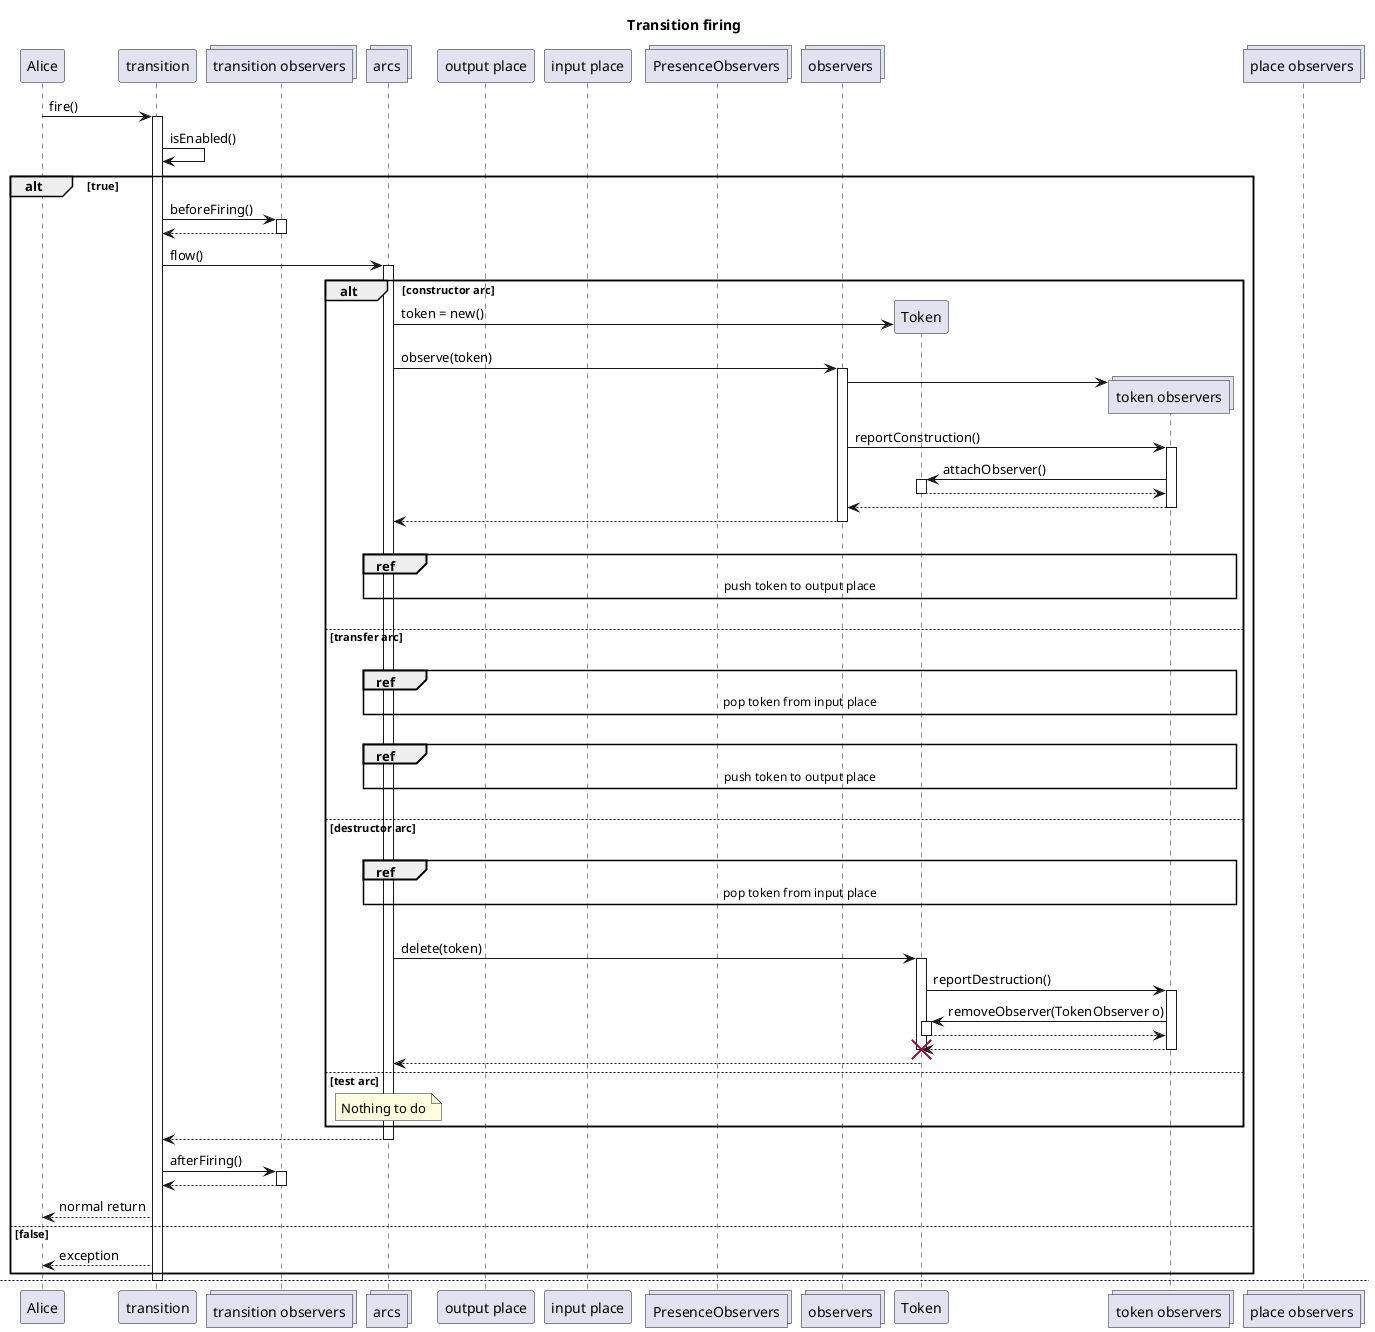 @startuml

title Transition firing

participant Alice order 10
participant transition order 20
collections "transition observers" order 25
collections arcs order 30
participant "output place" order 33
participant "input place" order 35
collections observers order 40
collections PresenceObservers order 38
participant Token order 45
collections "token observers" order 50
collections "place observers" order 60

Alice -> transition: fire()
activate transition

transition -> transition : isEnabled()

alt true

transition -> "transition observers": beforeFiring()
activate "transition observers"
return

transition -> arcs: flow()
activate arcs

alt constructor arc
arcs -> Token**: token = new()

arcs -> observers++: observe(token)

observers -> "token observers"**

observers -> "token observers"++: reportConstruction()

"token observers" -> Token++: attachObserver()
return

return

return

|||
ref over arcs, "output place", Token, "token observers"
push token to output place
end ref
|||

else transfer arc
|||
ref over arcs, "output place", Token, "token observers"
pop token from input place
end ref
|||
ref over arcs, "output place", Token, "token observers"
push token to output place
end ref
|||

else destructor arc
|||
ref over arcs, "output place", Token, "token observers"
pop token from input place
end ref
|||
arcs -> Token: delete(token)
activate Token
Token -> "token observers"++: reportDestruction()
"token observers" -> Token++: removeObserver(TokenObserver o)
return
return

destroy Token
return
else test arc
note over arcs: Nothing to do
end

return

transition -> "transition observers": afterFiring()
activate "transition observers"
return

transition --> Alice: normal return

else false

transition --> Alice: exception

end

deactivate

newpage Push token to output place

arcs -> "output place"++: push(token)

"output place" -> Token++: moveTo(place)

Token -> "token observers"++: reportArrivalAt(place)
return

return

"output place" -> "place observers"++: reportArrivalOf(token)
return

alt Place was previously empty
"output place" -> PresenceObservers++ : reportSomeToken()

PresenceObservers -> transition++: decrementDisabledArcCount()
alt after decrementing disabledArcCount == 0
transition -> "transition observers"++: gotEnabled()
return
end
return
return
end

return

newpage Pop token from input place

arcs -> "input place"++: token = pop()

"input place" -> Token++: removeFrom(place)

Token -> "token observers"++: reportDepartureFrom(place)
return

return

"input place" -> "place observers"++: reportDepartureOf(token)
return

alt Place has become empty
"input place" -> PresenceObservers++ : reportNoToken()

PresenceObservers -> transition++: incrementDisabledArcCount()
alt before incrementing disabledArcCount == 0
transition -> "transition observers"++: gotDisabled()
return
end
return
return
end

return
@enduml